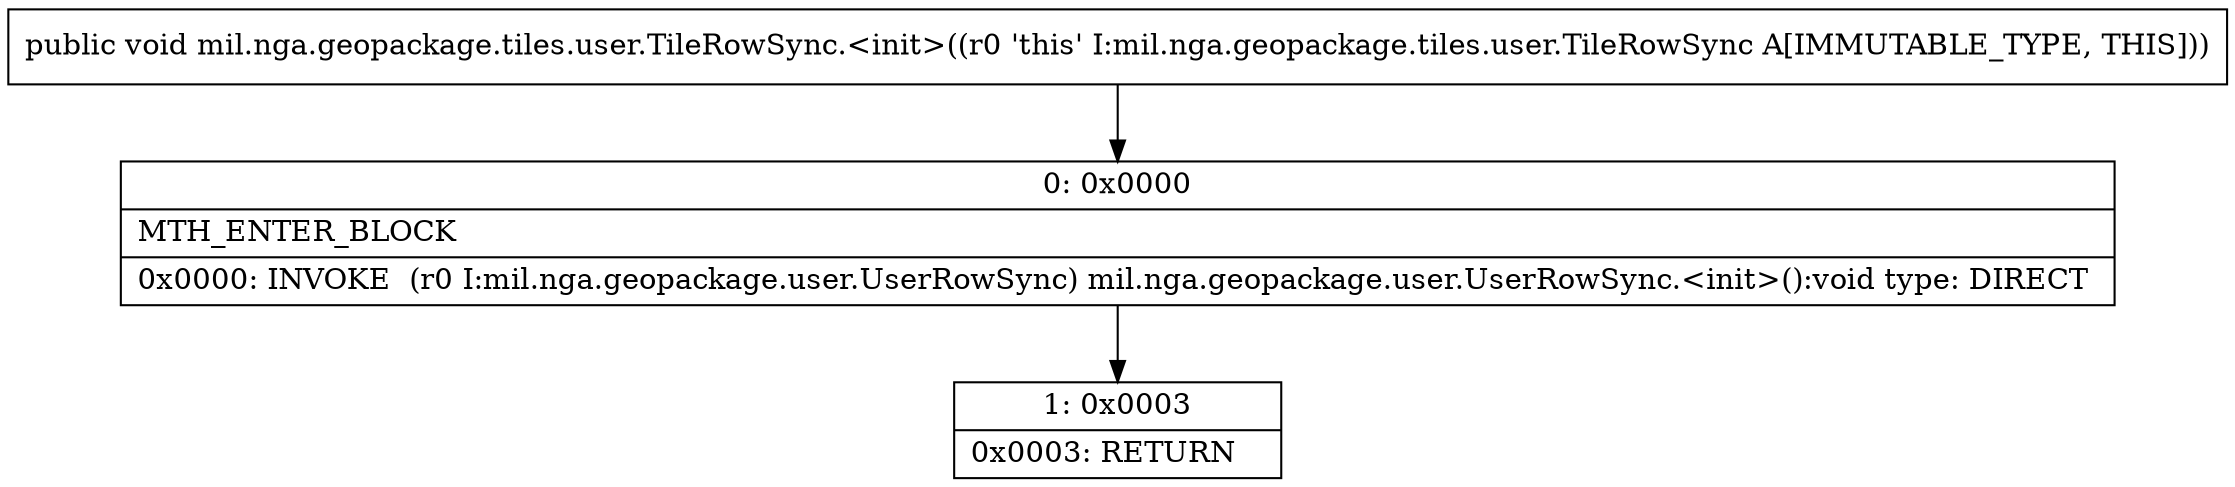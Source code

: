 digraph "CFG formil.nga.geopackage.tiles.user.TileRowSync.\<init\>()V" {
Node_0 [shape=record,label="{0\:\ 0x0000|MTH_ENTER_BLOCK\l|0x0000: INVOKE  (r0 I:mil.nga.geopackage.user.UserRowSync) mil.nga.geopackage.user.UserRowSync.\<init\>():void type: DIRECT \l}"];
Node_1 [shape=record,label="{1\:\ 0x0003|0x0003: RETURN   \l}"];
MethodNode[shape=record,label="{public void mil.nga.geopackage.tiles.user.TileRowSync.\<init\>((r0 'this' I:mil.nga.geopackage.tiles.user.TileRowSync A[IMMUTABLE_TYPE, THIS])) }"];
MethodNode -> Node_0;
Node_0 -> Node_1;
}

